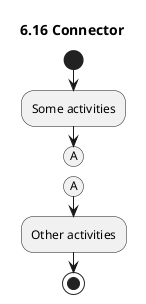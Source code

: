 @startuml
title 6.16 Connector
start
:Some activities;
(A)
detach
(A)
:Other activities;
stop
@enduml